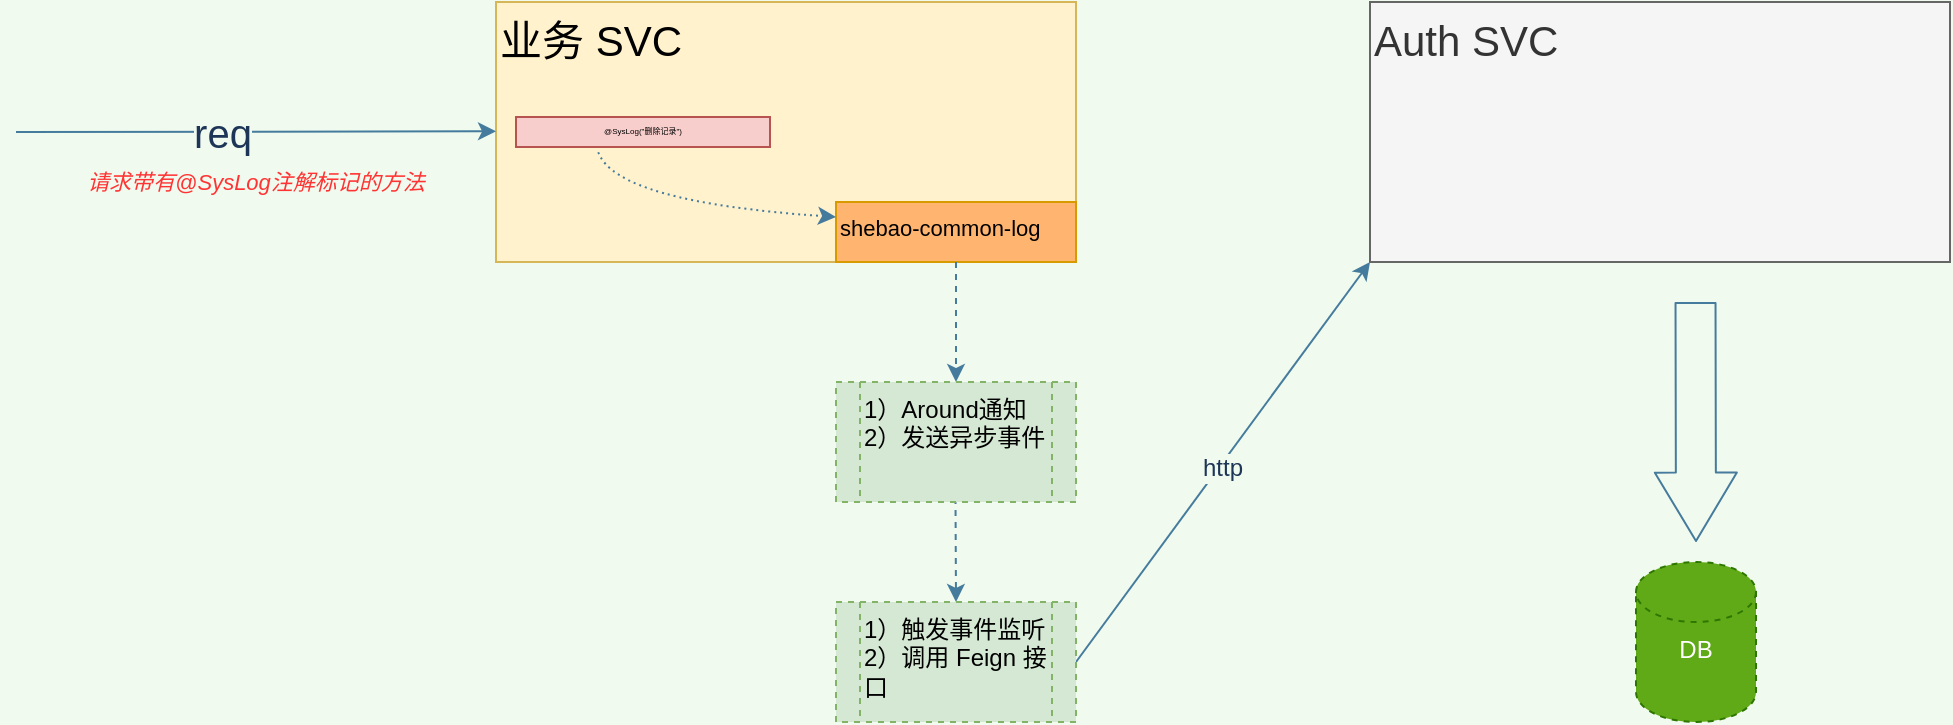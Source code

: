 <mxfile version="15.2.7" type="github">
  <diagram id="cGCes3oNz5G1RMZ3vN_b" name="第 1 页">
    <mxGraphModel dx="1426" dy="794" grid="1" gridSize="10" guides="1" tooltips="1" connect="1" arrows="1" fold="1" page="1" pageScale="1" pageWidth="827" pageHeight="1169" background="#F1FAEE" math="0" shadow="0">
      <root>
        <mxCell id="0" />
        <mxCell id="1" parent="0" />
        <mxCell id="8H9BkAt77iJ7OOLEV8ga-7" value="业务 SVC" style="rounded=0;whiteSpace=wrap;html=1;align=left;verticalAlign=top;fontSize=21;fillColor=#fff2cc;strokeColor=#d6b656;" parent="1" vertex="1">
          <mxGeometry x="390" y="170" width="290" height="130" as="geometry" />
        </mxCell>
        <mxCell id="8H9BkAt77iJ7OOLEV8ga-1" value="&lt;font style=&quot;font-size: 11px&quot;&gt;shebao-common-log&lt;/font&gt;" style="rounded=0;whiteSpace=wrap;html=1;align=left;verticalAlign=top;fontSize=9;fillColor=#FFB570;strokeColor=#d79b00;" parent="1" vertex="1">
          <mxGeometry x="560" y="270" width="120" height="30" as="geometry" />
        </mxCell>
        <mxCell id="8H9BkAt77iJ7OOLEV8ga-8" value="" style="endArrow=classic;html=1;fontSize=21;strokeColor=#457B9D;fontColor=#1D3557;labelBackgroundColor=#F1FAEE;" parent="1" edge="1">
          <mxGeometry width="50" height="50" relative="1" as="geometry">
            <mxPoint x="150" y="235" as="sourcePoint" />
            <mxPoint x="390" y="234.66" as="targetPoint" />
          </mxGeometry>
        </mxCell>
        <mxCell id="8H9BkAt77iJ7OOLEV8ga-10" value="req" style="edgeLabel;html=1;align=center;verticalAlign=middle;resizable=0;points=[];fontSize=20;fontColor=#1D3557;labelBackgroundColor=#F1FAEE;" parent="8H9BkAt77iJ7OOLEV8ga-8" vertex="1" connectable="0">
          <mxGeometry x="-0.458" relative="1" as="geometry">
            <mxPoint x="38" as="offset" />
          </mxGeometry>
        </mxCell>
        <mxCell id="8H9BkAt77iJ7OOLEV8ga-14" value="@SysLog(&quot;删除记录&quot;)" style="text;html=1;strokeColor=#b85450;fillColor=#f8cecc;align=center;verticalAlign=middle;whiteSpace=wrap;rounded=0;fontSize=4;" parent="1" vertex="1">
          <mxGeometry x="400" y="227.5" width="127" height="15" as="geometry" />
        </mxCell>
        <mxCell id="8H9BkAt77iJ7OOLEV8ga-19" value="&lt;font size=&quot;1&quot;&gt;&lt;i style=&quot;font-size: 11px&quot;&gt;请求带有@SysLog注解标记的方法&lt;/i&gt;&lt;/font&gt;" style="text;html=1;strokeColor=none;fillColor=none;align=center;verticalAlign=middle;whiteSpace=wrap;rounded=0;sketch=0;fontColor=#FF3333;dashed=1;" parent="1" vertex="1">
          <mxGeometry x="170" y="250" width="200" height="20" as="geometry" />
        </mxCell>
        <mxCell id="8H9BkAt77iJ7OOLEV8ga-21" value="" style="endArrow=classic;html=1;fontSize=12;fontColor=#1D3557;strokeColor=#457B9D;fillColor=#A8DADC;exitX=0.5;exitY=1;exitDx=0;exitDy=0;entryX=0.5;entryY=0;entryDx=0;entryDy=0;dashed=1;labelBackgroundColor=#F1FAEE;" parent="1" source="8H9BkAt77iJ7OOLEV8ga-1" edge="1">
          <mxGeometry width="50" height="50" relative="1" as="geometry">
            <mxPoint x="460" y="410" as="sourcePoint" />
            <mxPoint x="620" y="360" as="targetPoint" />
          </mxGeometry>
        </mxCell>
        <mxCell id="8H9BkAt77iJ7OOLEV8ga-23" value="" style="endArrow=classic;html=1;fontSize=12;fontColor=#1D3557;strokeColor=#457B9D;fillColor=#A8DADC;exitX=0.5;exitY=1;exitDx=0;exitDy=0;entryX=0.5;entryY=0;entryDx=0;entryDy=0;dashed=1;labelBackgroundColor=#F1FAEE;" parent="1" target="8H9BkAt77iJ7OOLEV8ga-30" edge="1">
          <mxGeometry width="50" height="50" relative="1" as="geometry">
            <mxPoint x="619.66" y="400" as="sourcePoint" />
            <mxPoint x="619.66" y="460" as="targetPoint" />
          </mxGeometry>
        </mxCell>
        <mxCell id="8H9BkAt77iJ7OOLEV8ga-24" value="Auth SVC" style="rounded=0;whiteSpace=wrap;html=1;align=left;verticalAlign=top;fontSize=21;fillColor=#f5f5f5;strokeColor=#666666;fontColor=#333333;" parent="1" vertex="1">
          <mxGeometry x="827" y="170" width="290" height="130" as="geometry" />
        </mxCell>
        <mxCell id="8H9BkAt77iJ7OOLEV8ga-26" value="" style="endArrow=classic;html=1;fontSize=12;fontColor=#1D3557;strokeColor=#457B9D;fillColor=#A8DADC;entryX=0;entryY=1;entryDx=0;entryDy=0;exitX=1;exitY=0.5;exitDx=0;exitDy=0;labelBackgroundColor=#F1FAEE;" parent="1" source="8H9BkAt77iJ7OOLEV8ga-30" target="8H9BkAt77iJ7OOLEV8ga-24" edge="1">
          <mxGeometry width="50" height="50" relative="1" as="geometry">
            <mxPoint x="680" y="480" as="sourcePoint" />
            <mxPoint x="750.711" y="480" as="targetPoint" />
          </mxGeometry>
        </mxCell>
        <mxCell id="8H9BkAt77iJ7OOLEV8ga-33" value="http" style="edgeLabel;html=1;align=center;verticalAlign=middle;resizable=0;points=[];fontSize=12;fontColor=#1D3557;labelBackgroundColor=#F1FAEE;" parent="8H9BkAt77iJ7OOLEV8ga-26" vertex="1" connectable="0">
          <mxGeometry x="-0.015" y="-1" relative="1" as="geometry">
            <mxPoint as="offset" />
          </mxGeometry>
        </mxCell>
        <mxCell id="8H9BkAt77iJ7OOLEV8ga-29" value="&lt;span style=&quot;color: rgb(0, 0, 0);&quot;&gt;1）Around通知&lt;/span&gt;&lt;br style=&quot;color: rgb(0, 0, 0);&quot;&gt;&lt;span style=&quot;color: rgb(0, 0, 0);&quot;&gt;2）发送异步事件&lt;/span&gt;" style="shape=process;whiteSpace=wrap;html=1;backgroundOutline=1;rounded=0;dashed=1;sketch=0;fontSize=12;strokeColor=#82b366;fillColor=#d5e8d4;verticalAlign=top;align=left;" parent="1" vertex="1">
          <mxGeometry x="560" y="360" width="120" height="60" as="geometry" />
        </mxCell>
        <mxCell id="8H9BkAt77iJ7OOLEV8ga-30" value="&lt;span style=&quot;color: rgb(0, 0, 0);&quot;&gt;1）触发事件监听&lt;br&gt;2）调用 Feign 接口&lt;/span&gt;" style="shape=process;whiteSpace=wrap;html=1;backgroundOutline=1;rounded=0;dashed=1;sketch=0;fontSize=12;strokeColor=#82b366;fillColor=#d5e8d4;verticalAlign=top;align=left;" parent="1" vertex="1">
          <mxGeometry x="560" y="470" width="120" height="60" as="geometry" />
        </mxCell>
        <mxCell id="8H9BkAt77iJ7OOLEV8ga-34" value="DB" style="shape=cylinder3;whiteSpace=wrap;html=1;boundedLbl=1;backgroundOutline=1;size=15;rounded=0;dashed=1;sketch=0;fontSize=12;fontColor=#ffffff;strokeColor=#2D7600;fillColor=#60a917;align=center;verticalAlign=top;" parent="1" vertex="1">
          <mxGeometry x="960" y="450" width="60" height="80" as="geometry" />
        </mxCell>
        <mxCell id="8H9BkAt77iJ7OOLEV8ga-35" value="" style="shape=flexArrow;endArrow=classic;html=1;fontSize=12;fontColor=#1D3557;strokeColor=#457B9D;fillColor=none;width=20;endSize=11.071;labelBackgroundColor=default;" parent="1" edge="1">
          <mxGeometry width="50" height="50" relative="1" as="geometry">
            <mxPoint x="989.76" y="320" as="sourcePoint" />
            <mxPoint x="990" y="440" as="targetPoint" />
          </mxGeometry>
        </mxCell>
        <mxCell id="8H9BkAt77iJ7OOLEV8ga-36" value="" style="curved=1;endArrow=classic;html=1;fontSize=12;fontColor=#1D3557;strokeColor=#457B9D;fillColor=#A8DADC;entryX=0;entryY=0.25;entryDx=0;entryDy=0;exitX=0.324;exitY=1.174;exitDx=0;exitDy=0;exitPerimeter=0;dashed=1;dashPattern=1 2;labelBackgroundColor=#F1FAEE;" parent="1" source="8H9BkAt77iJ7OOLEV8ga-14" target="8H9BkAt77iJ7OOLEV8ga-1" edge="1">
          <mxGeometry width="50" height="50" relative="1" as="geometry">
            <mxPoint x="430" y="430" as="sourcePoint" />
            <mxPoint x="480" y="380" as="targetPoint" />
            <Array as="points">
              <mxPoint x="450" y="270" />
            </Array>
          </mxGeometry>
        </mxCell>
      </root>
    </mxGraphModel>
  </diagram>
</mxfile>
